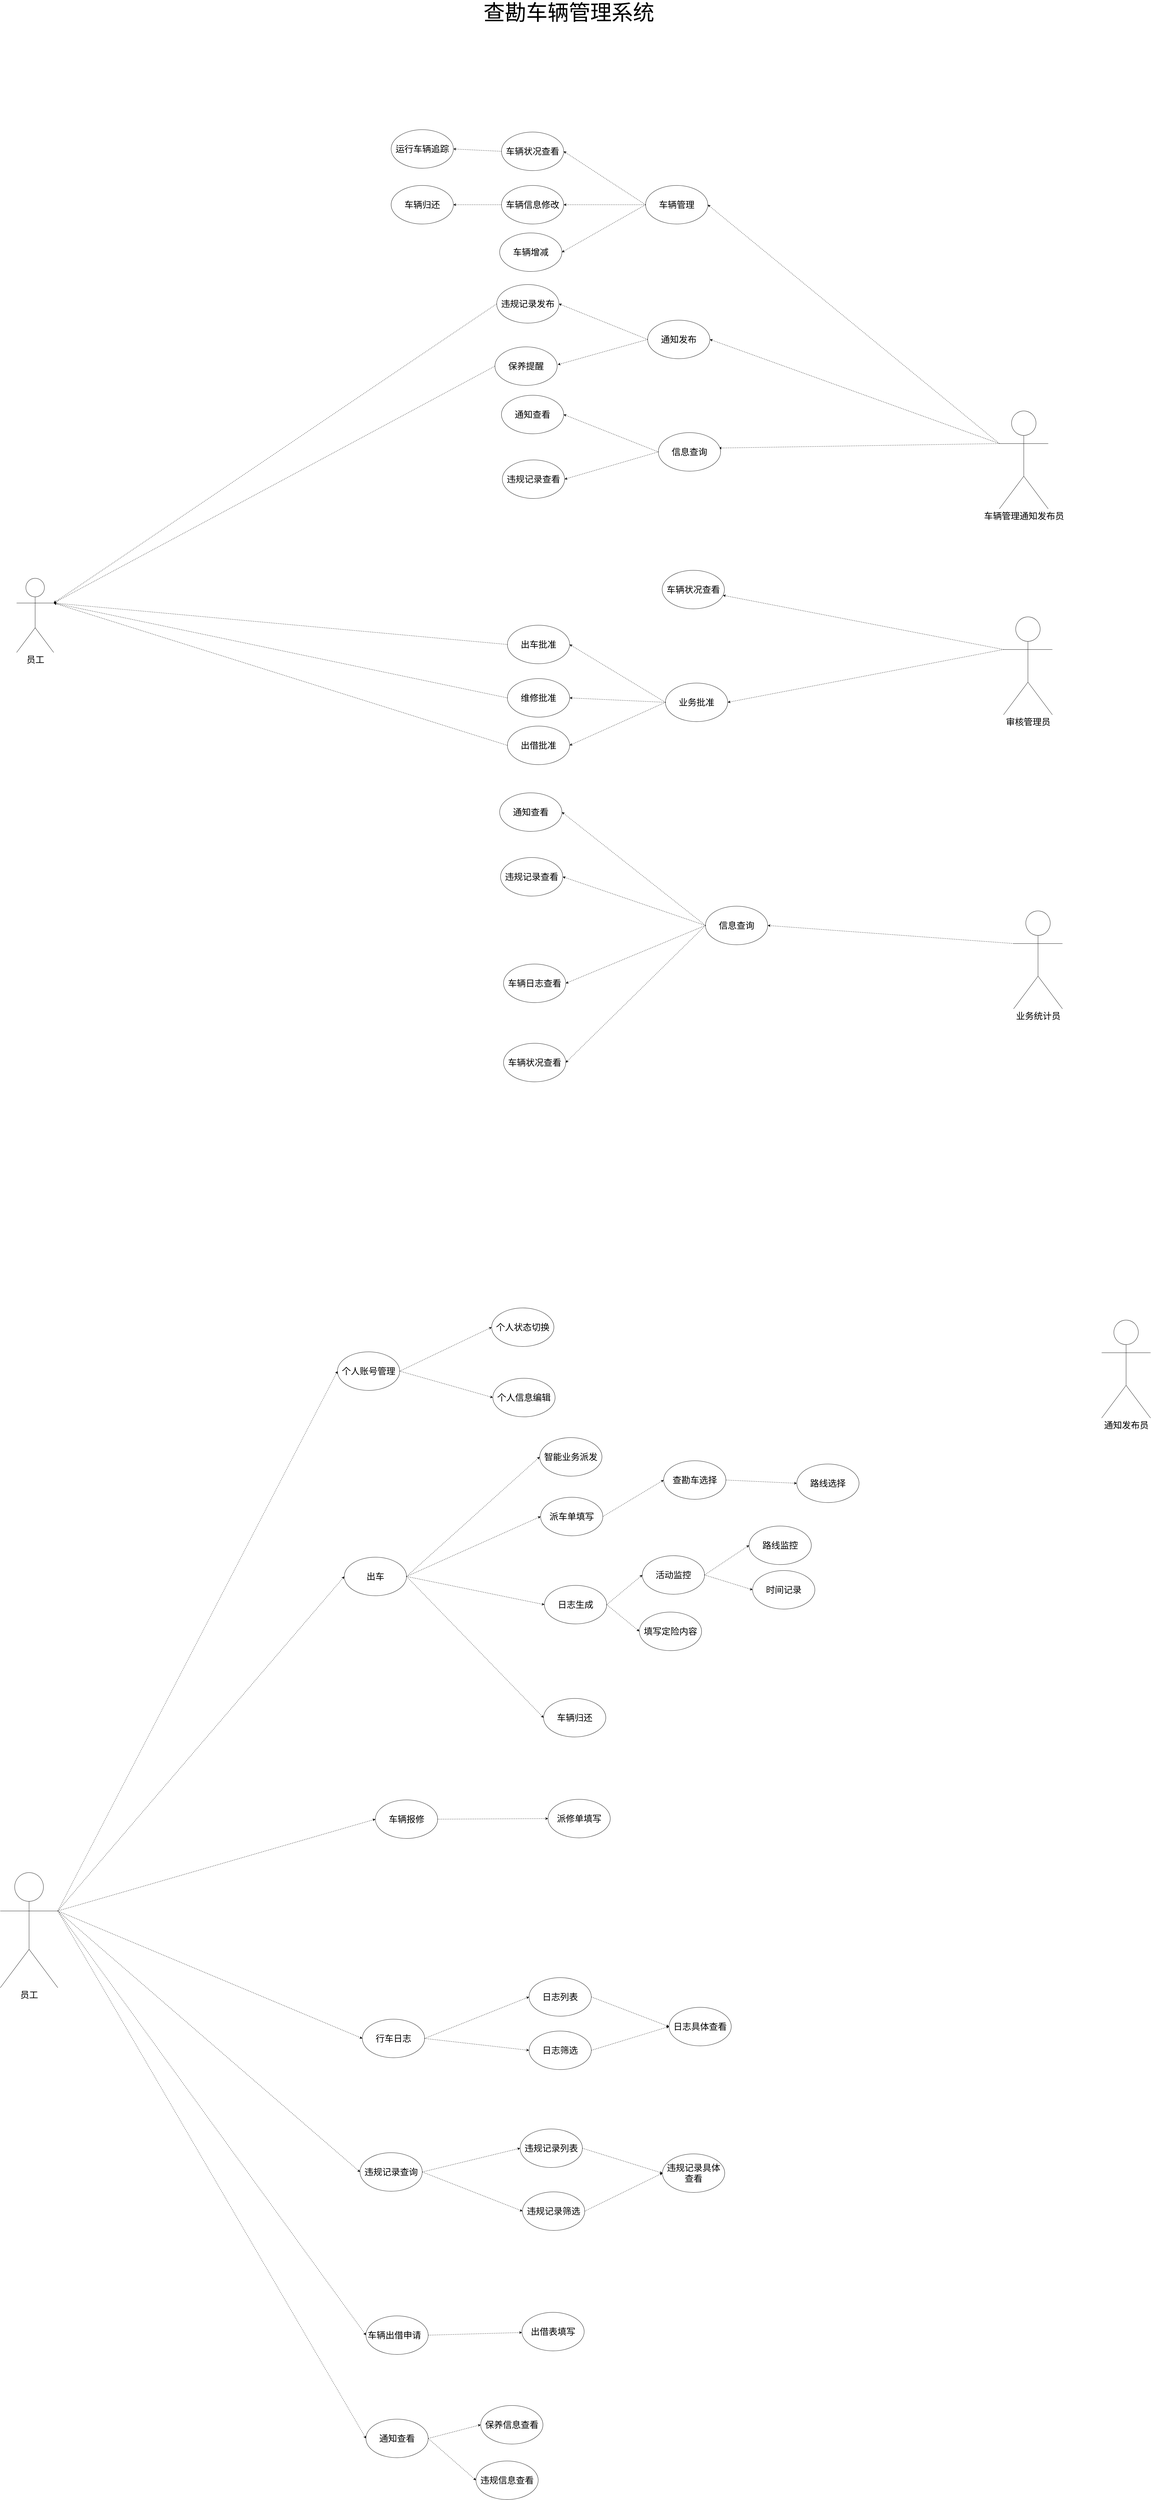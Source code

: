 <mxfile version="15.8.7" type="device"><diagram id="AefqvXw4kPY2xHrGlWsu" name="第 1 页"><mxGraphModel dx="9836" dy="5900" grid="0" gridSize="10" guides="1" tooltips="1" connect="1" arrows="1" fold="1" page="0" pageScale="1" pageWidth="827" pageHeight="1169" math="0" shadow="0"><root><mxCell id="0"/><mxCell id="1" parent="0"/><mxCell id="uO8q6Wdo7uk9rWbUg5Nj-2" value="&lt;font style=&quot;font-size: 30px;&quot;&gt;员工&lt;/font&gt;" style="shape=umlActor;verticalLabelPosition=bottom;verticalAlign=top;html=1;fontSize=30;" parent="1" vertex="1"><mxGeometry x="19" y="2154" width="125" height="250" as="geometry"/></mxCell><mxCell id="uO8q6Wdo7uk9rWbUg5Nj-3" value="&lt;font style=&quot;font-size: 72px&quot;&gt;查勘车辆管理系统&lt;/font&gt;" style="text;html=1;resizable=0;autosize=1;align=center;verticalAlign=middle;points=[];fillColor=none;strokeColor=none;rounded=0;fontSize=30;" parent="1" vertex="1"><mxGeometry x="1588" y="221" width="586" height="54" as="geometry"/></mxCell><mxCell id="uO8q6Wdo7uk9rWbUg5Nj-77" style="edgeStyle=none;rounded=0;orthogonalLoop=1;jettySize=auto;html=1;exitX=1;exitY=0.5;exitDx=0;exitDy=0;entryX=0;entryY=0.5;entryDx=0;entryDy=0;dashed=1;fontSize=30;" parent="1" source="uO8q6Wdo7uk9rWbUg5Nj-4" target="uO8q6Wdo7uk9rWbUg5Nj-21" edge="1"><mxGeometry relative="1" as="geometry"/></mxCell><mxCell id="uO8q6Wdo7uk9rWbUg5Nj-78" style="edgeStyle=none;rounded=0;orthogonalLoop=1;jettySize=auto;html=1;exitX=1;exitY=0.5;exitDx=0;exitDy=0;entryX=0;entryY=0.5;entryDx=0;entryDy=0;dashed=1;fontSize=30;" parent="1" source="uO8q6Wdo7uk9rWbUg5Nj-4" target="uO8q6Wdo7uk9rWbUg5Nj-32" edge="1"><mxGeometry relative="1" as="geometry"/></mxCell><mxCell id="uO8q6Wdo7uk9rWbUg5Nj-86" style="edgeStyle=none;rounded=0;orthogonalLoop=1;jettySize=auto;html=1;exitX=1;exitY=0.5;exitDx=0;exitDy=0;entryX=0;entryY=0.5;entryDx=0;entryDy=0;dashed=1;fontSize=30;" parent="1" source="uO8q6Wdo7uk9rWbUg5Nj-4" target="uO8q6Wdo7uk9rWbUg5Nj-24" edge="1"><mxGeometry relative="1" as="geometry"><mxPoint x="1792" y="6003" as="targetPoint"/></mxGeometry></mxCell><mxCell id="uO8q6Wdo7uk9rWbUg5Nj-115" style="edgeStyle=none;rounded=0;orthogonalLoop=1;jettySize=auto;html=1;exitX=1;exitY=0.5;exitDx=0;exitDy=0;entryX=0;entryY=0.5;entryDx=0;entryDy=0;dashed=1;fontSize=70;" parent="1" source="uO8q6Wdo7uk9rWbUg5Nj-4" target="uO8q6Wdo7uk9rWbUg5Nj-114" edge="1"><mxGeometry relative="1" as="geometry"/></mxCell><mxCell id="uO8q6Wdo7uk9rWbUg5Nj-4" value="&lt;font style=&quot;font-size: 30px;&quot;&gt;出车&lt;/font&gt;" style="ellipse;whiteSpace=wrap;html=1;fontSize=30;" parent="1" vertex="1"><mxGeometry x="1124" y="5453" width="210" height="130" as="geometry"/></mxCell><mxCell id="uO8q6Wdo7uk9rWbUg5Nj-68" style="edgeStyle=none;rounded=0;orthogonalLoop=1;jettySize=auto;html=1;exitX=0;exitY=0.333;exitDx=0;exitDy=0;exitPerimeter=0;entryX=1;entryY=0.5;entryDx=0;entryDy=0;dashed=1;fontSize=30;" parent="1" source="uO8q6Wdo7uk9rWbUg5Nj-5" target="uO8q6Wdo7uk9rWbUg5Nj-14" edge="1"><mxGeometry relative="1" as="geometry"/></mxCell><mxCell id="PCIgIh8agnce-Jcg2lv6-7" style="edgeStyle=none;rounded=0;orthogonalLoop=1;jettySize=auto;html=1;exitX=0;exitY=0.333;exitDx=0;exitDy=0;exitPerimeter=0;entryX=1;entryY=0.5;entryDx=0;entryDy=0;dashed=1;fontSize=30;" edge="1" parent="1" source="uO8q6Wdo7uk9rWbUg5Nj-5" target="uO8q6Wdo7uk9rWbUg5Nj-18"><mxGeometry relative="1" as="geometry"/></mxCell><mxCell id="PCIgIh8agnce-Jcg2lv6-8" style="edgeStyle=none;rounded=0;orthogonalLoop=1;jettySize=auto;html=1;exitX=0;exitY=0.333;exitDx=0;exitDy=0;exitPerimeter=0;dashed=1;fontSize=30;entryX=0.972;entryY=0.4;entryDx=0;entryDy=0;entryPerimeter=0;" edge="1" parent="1" source="uO8q6Wdo7uk9rWbUg5Nj-5" target="uO8q6Wdo7uk9rWbUg5Nj-50"><mxGeometry relative="1" as="geometry"><mxPoint x="2387.143" y="1710.0" as="targetPoint"/></mxGeometry></mxCell><mxCell id="uO8q6Wdo7uk9rWbUg5Nj-5" value="&lt;font style=&quot;font-size: 30px&quot;&gt;车辆管理通知发布员&lt;/font&gt;" style="shape=umlActor;verticalLabelPosition=bottom;verticalAlign=top;html=1;fontSize=30;" parent="1" vertex="1"><mxGeometry x="3333" y="1590" width="165" height="330" as="geometry"/></mxCell><mxCell id="uO8q6Wdo7uk9rWbUg5Nj-87" style="edgeStyle=none;rounded=0;orthogonalLoop=1;jettySize=auto;html=1;exitX=1;exitY=0.5;exitDx=0;exitDy=0;entryX=0;entryY=0.5;entryDx=0;entryDy=0;dashed=1;fontSize=30;" parent="1" source="uO8q6Wdo7uk9rWbUg5Nj-6" target="uO8q6Wdo7uk9rWbUg5Nj-30" edge="1"><mxGeometry relative="1" as="geometry"/></mxCell><mxCell id="uO8q6Wdo7uk9rWbUg5Nj-6" value="&lt;span style=&quot;font-size: 30px;&quot;&gt;车辆报修&lt;/span&gt;" style="ellipse;whiteSpace=wrap;html=1;fontSize=30;" parent="1" vertex="1"><mxGeometry x="1229" y="6271" width="210" height="130" as="geometry"/></mxCell><mxCell id="uO8q6Wdo7uk9rWbUg5Nj-88" style="edgeStyle=none;rounded=0;orthogonalLoop=1;jettySize=auto;html=1;exitX=1;exitY=0.5;exitDx=0;exitDy=0;entryX=0;entryY=0.5;entryDx=0;entryDy=0;dashed=1;fontSize=30;" parent="1" source="uO8q6Wdo7uk9rWbUg5Nj-7" target="uO8q6Wdo7uk9rWbUg5Nj-31" edge="1"><mxGeometry relative="1" as="geometry"/></mxCell><mxCell id="uO8q6Wdo7uk9rWbUg5Nj-89" style="edgeStyle=none;rounded=0;orthogonalLoop=1;jettySize=auto;html=1;exitX=1;exitY=0.5;exitDx=0;exitDy=0;entryX=0;entryY=0.5;entryDx=0;entryDy=0;dashed=1;fontSize=30;" parent="1" source="uO8q6Wdo7uk9rWbUg5Nj-7" target="uO8q6Wdo7uk9rWbUg5Nj-40" edge="1"><mxGeometry relative="1" as="geometry"/></mxCell><mxCell id="uO8q6Wdo7uk9rWbUg5Nj-7" value="&lt;span style=&quot;font-size: 30px;&quot;&gt;行车日志&lt;/span&gt;" style="ellipse;whiteSpace=wrap;html=1;fontSize=30;" parent="1" vertex="1"><mxGeometry x="1185" y="7010" width="210" height="130" as="geometry"/></mxCell><mxCell id="uO8q6Wdo7uk9rWbUg5Nj-92" style="edgeStyle=none;rounded=0;orthogonalLoop=1;jettySize=auto;html=1;exitX=1;exitY=0.5;exitDx=0;exitDy=0;entryX=0;entryY=0.5;entryDx=0;entryDy=0;dashed=1;fontSize=30;" parent="1" source="uO8q6Wdo7uk9rWbUg5Nj-8" target="uO8q6Wdo7uk9rWbUg5Nj-35" edge="1"><mxGeometry relative="1" as="geometry"/></mxCell><mxCell id="uO8q6Wdo7uk9rWbUg5Nj-93" style="edgeStyle=none;rounded=0;orthogonalLoop=1;jettySize=auto;html=1;exitX=1;exitY=0.5;exitDx=0;exitDy=0;entryX=0;entryY=0.5;entryDx=0;entryDy=0;dashed=1;fontSize=30;" parent="1" source="uO8q6Wdo7uk9rWbUg5Nj-8" target="uO8q6Wdo7uk9rWbUg5Nj-39" edge="1"><mxGeometry relative="1" as="geometry"/></mxCell><mxCell id="uO8q6Wdo7uk9rWbUg5Nj-8" value="&lt;span style=&quot;font-size: 30px;&quot;&gt;违规记录查询&lt;/span&gt;" style="ellipse;whiteSpace=wrap;html=1;fontSize=30;" parent="1" vertex="1"><mxGeometry x="1177" y="7460" width="210" height="130" as="geometry"/></mxCell><mxCell id="uO8q6Wdo7uk9rWbUg5Nj-96" style="edgeStyle=none;rounded=0;orthogonalLoop=1;jettySize=auto;html=1;exitX=1;exitY=0.5;exitDx=0;exitDy=0;dashed=1;fontSize=30;" parent="1" source="uO8q6Wdo7uk9rWbUg5Nj-9" target="uO8q6Wdo7uk9rWbUg5Nj-36" edge="1"><mxGeometry relative="1" as="geometry"/></mxCell><mxCell id="uO8q6Wdo7uk9rWbUg5Nj-9" value="&lt;span style=&quot;font-size: 30px&quot;&gt;车辆出借申请&lt;/span&gt;&lt;span style=&quot;color: rgba(0 , 0 , 0 , 0) ; font-family: monospace ; font-size: 30px&quot;&gt;%&lt;/span&gt;" style="ellipse;whiteSpace=wrap;html=1;fontSize=30;" parent="1" vertex="1"><mxGeometry x="1197" y="8010" width="210" height="130" as="geometry"/></mxCell><mxCell id="uO8q6Wdo7uk9rWbUg5Nj-119" style="edgeStyle=none;rounded=0;orthogonalLoop=1;jettySize=auto;html=1;exitX=1;exitY=0.5;exitDx=0;exitDy=0;entryX=0;entryY=0.5;entryDx=0;entryDy=0;dashed=1;fontSize=70;" parent="1" source="uO8q6Wdo7uk9rWbUg5Nj-10" target="uO8q6Wdo7uk9rWbUg5Nj-118" edge="1"><mxGeometry relative="1" as="geometry"/></mxCell><mxCell id="uO8q6Wdo7uk9rWbUg5Nj-120" style="edgeStyle=none;rounded=0;orthogonalLoop=1;jettySize=auto;html=1;exitX=1;exitY=0.5;exitDx=0;exitDy=0;entryX=0;entryY=0.5;entryDx=0;entryDy=0;dashed=1;fontSize=70;" parent="1" source="uO8q6Wdo7uk9rWbUg5Nj-10" target="uO8q6Wdo7uk9rWbUg5Nj-117" edge="1"><mxGeometry relative="1" as="geometry"/></mxCell><mxCell id="uO8q6Wdo7uk9rWbUg5Nj-10" value="&lt;span style=&quot;font-size: 30px;&quot;&gt;通知查看&lt;/span&gt;" style="ellipse;whiteSpace=wrap;html=1;fontSize=30;" parent="1" vertex="1"><mxGeometry x="1197" y="8358" width="210" height="130" as="geometry"/></mxCell><mxCell id="uO8q6Wdo7uk9rWbUg5Nj-72" style="edgeStyle=none;rounded=0;orthogonalLoop=1;jettySize=auto;html=1;exitX=0;exitY=0.5;exitDx=0;exitDy=0;entryX=1;entryY=0.333;entryDx=0;entryDy=0;entryPerimeter=0;dashed=1;fontSize=30;" parent="1" source="uO8q6Wdo7uk9rWbUg5Nj-11" target="uO8q6Wdo7uk9rWbUg5Nj-2" edge="1"><mxGeometry relative="1" as="geometry"/></mxCell><mxCell id="uO8q6Wdo7uk9rWbUg5Nj-11" value="&lt;span style=&quot;font-size: 30px;&quot;&gt;出车批准&lt;/span&gt;" style="ellipse;whiteSpace=wrap;html=1;fontSize=30;" parent="1" vertex="1"><mxGeometry x="1674" y="2312" width="210" height="130" as="geometry"/></mxCell><mxCell id="uO8q6Wdo7uk9rWbUg5Nj-97" style="edgeStyle=none;rounded=0;orthogonalLoop=1;jettySize=auto;html=1;exitX=1;exitY=0.333;exitDx=0;exitDy=0;exitPerimeter=0;entryX=0;entryY=0.5;entryDx=0;entryDy=0;dashed=1;fontSize=30;" parent="1" source="uO8q6Wdo7uk9rWbUg5Nj-13" target="uO8q6Wdo7uk9rWbUg5Nj-4" edge="1"><mxGeometry relative="1" as="geometry"/></mxCell><mxCell id="uO8q6Wdo7uk9rWbUg5Nj-98" style="edgeStyle=none;rounded=0;orthogonalLoop=1;jettySize=auto;html=1;exitX=1;exitY=0.333;exitDx=0;exitDy=0;exitPerimeter=0;entryX=0;entryY=0.5;entryDx=0;entryDy=0;dashed=1;fontSize=30;" parent="1" source="uO8q6Wdo7uk9rWbUg5Nj-13" target="uO8q6Wdo7uk9rWbUg5Nj-6" edge="1"><mxGeometry relative="1" as="geometry"/></mxCell><mxCell id="uO8q6Wdo7uk9rWbUg5Nj-99" style="edgeStyle=none;rounded=0;orthogonalLoop=1;jettySize=auto;html=1;exitX=1;exitY=0.333;exitDx=0;exitDy=0;exitPerimeter=0;entryX=0;entryY=0.5;entryDx=0;entryDy=0;dashed=1;fontSize=30;" parent="1" source="uO8q6Wdo7uk9rWbUg5Nj-13" target="uO8q6Wdo7uk9rWbUg5Nj-7" edge="1"><mxGeometry relative="1" as="geometry"/></mxCell><mxCell id="uO8q6Wdo7uk9rWbUg5Nj-100" style="edgeStyle=none;rounded=0;orthogonalLoop=1;jettySize=auto;html=1;exitX=1;exitY=0.333;exitDx=0;exitDy=0;exitPerimeter=0;entryX=0;entryY=0.5;entryDx=0;entryDy=0;dashed=1;fontSize=30;" parent="1" source="uO8q6Wdo7uk9rWbUg5Nj-13" target="uO8q6Wdo7uk9rWbUg5Nj-8" edge="1"><mxGeometry relative="1" as="geometry"/></mxCell><mxCell id="uO8q6Wdo7uk9rWbUg5Nj-101" style="edgeStyle=none;rounded=0;orthogonalLoop=1;jettySize=auto;html=1;exitX=1;exitY=0.333;exitDx=0;exitDy=0;exitPerimeter=0;entryX=0;entryY=0.5;entryDx=0;entryDy=0;dashed=1;fontSize=30;" parent="1" source="uO8q6Wdo7uk9rWbUg5Nj-13" target="uO8q6Wdo7uk9rWbUg5Nj-9" edge="1"><mxGeometry relative="1" as="geometry"/></mxCell><mxCell id="uO8q6Wdo7uk9rWbUg5Nj-102" style="edgeStyle=none;rounded=0;orthogonalLoop=1;jettySize=auto;html=1;exitX=1;exitY=0.333;exitDx=0;exitDy=0;exitPerimeter=0;entryX=0;entryY=0.5;entryDx=0;entryDy=0;dashed=1;fontSize=30;" parent="1" source="uO8q6Wdo7uk9rWbUg5Nj-13" target="uO8q6Wdo7uk9rWbUg5Nj-10" edge="1"><mxGeometry relative="1" as="geometry"/></mxCell><mxCell id="uO8q6Wdo7uk9rWbUg5Nj-110" style="edgeStyle=none;rounded=0;orthogonalLoop=1;jettySize=auto;html=1;exitX=1;exitY=0.333;exitDx=0;exitDy=0;exitPerimeter=0;entryX=0;entryY=0.5;entryDx=0;entryDy=0;dashed=1;fontSize=70;" parent="1" source="uO8q6Wdo7uk9rWbUg5Nj-13" target="uO8q6Wdo7uk9rWbUg5Nj-108" edge="1"><mxGeometry relative="1" as="geometry"/></mxCell><mxCell id="uO8q6Wdo7uk9rWbUg5Nj-13" value="&lt;font style=&quot;font-size: 30px;&quot;&gt;员工&lt;/font&gt;" style="shape=umlActor;verticalLabelPosition=bottom;verticalAlign=top;html=1;fontSize=30;" parent="1" vertex="1"><mxGeometry x="-36" y="6516" width="194" height="388" as="geometry"/></mxCell><mxCell id="uO8q6Wdo7uk9rWbUg5Nj-55" style="rounded=0;orthogonalLoop=1;jettySize=auto;html=1;exitX=0;exitY=0.5;exitDx=0;exitDy=0;entryX=1;entryY=0.5;entryDx=0;entryDy=0;dashed=1;fontSize=30;" parent="1" source="uO8q6Wdo7uk9rWbUg5Nj-14" target="uO8q6Wdo7uk9rWbUg5Nj-45" edge="1"><mxGeometry relative="1" as="geometry"/></mxCell><mxCell id="uO8q6Wdo7uk9rWbUg5Nj-57" style="edgeStyle=none;rounded=0;orthogonalLoop=1;jettySize=auto;html=1;exitX=0;exitY=0.5;exitDx=0;exitDy=0;entryX=1;entryY=0.5;entryDx=0;entryDy=0;dashed=1;fontSize=30;" parent="1" source="uO8q6Wdo7uk9rWbUg5Nj-14" target="uO8q6Wdo7uk9rWbUg5Nj-46" edge="1"><mxGeometry relative="1" as="geometry"/></mxCell><mxCell id="uO8q6Wdo7uk9rWbUg5Nj-58" style="edgeStyle=none;rounded=0;orthogonalLoop=1;jettySize=auto;html=1;exitX=0;exitY=0.5;exitDx=0;exitDy=0;entryX=1;entryY=0.5;entryDx=0;entryDy=0;dashed=1;fontSize=30;" parent="1" source="uO8q6Wdo7uk9rWbUg5Nj-14" target="uO8q6Wdo7uk9rWbUg5Nj-47" edge="1"><mxGeometry relative="1" as="geometry"/></mxCell><mxCell id="uO8q6Wdo7uk9rWbUg5Nj-14" value="&lt;span style=&quot;font-size: 30px;&quot;&gt;车辆管理&lt;/span&gt;" style="ellipse;whiteSpace=wrap;html=1;fontSize=30;" parent="1" vertex="1"><mxGeometry x="2140" y="830" width="210" height="130" as="geometry"/></mxCell><mxCell id="uO8q6Wdo7uk9rWbUg5Nj-73" style="edgeStyle=none;rounded=0;orthogonalLoop=1;jettySize=auto;html=1;exitX=0;exitY=0.5;exitDx=0;exitDy=0;entryX=1;entryY=0.333;entryDx=0;entryDy=0;entryPerimeter=0;dashed=1;fontSize=30;" parent="1" source="uO8q6Wdo7uk9rWbUg5Nj-15" target="uO8q6Wdo7uk9rWbUg5Nj-2" edge="1"><mxGeometry relative="1" as="geometry"/></mxCell><mxCell id="uO8q6Wdo7uk9rWbUg5Nj-15" value="&lt;span style=&quot;font-size: 30px;&quot;&gt;维修批准&lt;/span&gt;" style="ellipse;whiteSpace=wrap;html=1;fontSize=30;" parent="1" vertex="1"><mxGeometry x="1674" y="2492" width="210" height="130" as="geometry"/></mxCell><mxCell id="uO8q6Wdo7uk9rWbUg5Nj-16" value="&lt;span style=&quot;font-size: 30px;&quot;&gt;车辆日志查看&lt;/span&gt;" style="ellipse;whiteSpace=wrap;html=1;fontSize=30;" parent="1" vertex="1"><mxGeometry x="1661" y="3454" width="210" height="130" as="geometry"/></mxCell><mxCell id="uO8q6Wdo7uk9rWbUg5Nj-17" value="&lt;span style=&quot;font-size: 30px;&quot;&gt;违规记录查看&lt;/span&gt;" style="ellipse;whiteSpace=wrap;html=1;fontSize=30;" parent="1" vertex="1"><mxGeometry x="1657" y="1755" width="210" height="130" as="geometry"/></mxCell><mxCell id="uO8q6Wdo7uk9rWbUg5Nj-62" style="edgeStyle=none;rounded=0;orthogonalLoop=1;jettySize=auto;html=1;exitX=0;exitY=0.5;exitDx=0;exitDy=0;entryX=1;entryY=0.5;entryDx=0;entryDy=0;dashed=1;fontSize=30;" parent="1" source="uO8q6Wdo7uk9rWbUg5Nj-18" target="uO8q6Wdo7uk9rWbUg5Nj-51" edge="1"><mxGeometry relative="1" as="geometry"/></mxCell><mxCell id="uO8q6Wdo7uk9rWbUg5Nj-63" style="edgeStyle=none;rounded=0;orthogonalLoop=1;jettySize=auto;html=1;exitX=0;exitY=0.5;exitDx=0;exitDy=0;dashed=1;fontSize=30;" parent="1" source="uO8q6Wdo7uk9rWbUg5Nj-18" edge="1"><mxGeometry relative="1" as="geometry"><mxPoint x="1844" y="1434" as="targetPoint"/></mxGeometry></mxCell><mxCell id="uO8q6Wdo7uk9rWbUg5Nj-18" value="&lt;span style=&quot;font-size: 30px;&quot;&gt;通知发布&lt;/span&gt;" style="ellipse;whiteSpace=wrap;html=1;fontSize=30;" parent="1" vertex="1"><mxGeometry x="2147" y="1284" width="210" height="130" as="geometry"/></mxCell><mxCell id="uO8q6Wdo7uk9rWbUg5Nj-74" style="edgeStyle=none;rounded=0;orthogonalLoop=1;jettySize=auto;html=1;exitX=0;exitY=0.5;exitDx=0;exitDy=0;entryX=1;entryY=0.333;entryDx=0;entryDy=0;entryPerimeter=0;dashed=1;fontSize=30;" parent="1" source="uO8q6Wdo7uk9rWbUg5Nj-19" target="uO8q6Wdo7uk9rWbUg5Nj-2" edge="1"><mxGeometry relative="1" as="geometry"/></mxCell><mxCell id="uO8q6Wdo7uk9rWbUg5Nj-19" value="&lt;span style=&quot;font-size: 30px;&quot;&gt;出借批准&lt;/span&gt;" style="ellipse;whiteSpace=wrap;html=1;fontSize=30;" parent="1" vertex="1"><mxGeometry x="1674" y="2652" width="210" height="130" as="geometry"/></mxCell><mxCell id="uO8q6Wdo7uk9rWbUg5Nj-79" style="edgeStyle=none;rounded=0;orthogonalLoop=1;jettySize=auto;html=1;exitX=1;exitY=0.5;exitDx=0;exitDy=0;entryX=0;entryY=0.5;entryDx=0;entryDy=0;dashed=1;fontSize=30;" parent="1" source="uO8q6Wdo7uk9rWbUg5Nj-21" target="uO8q6Wdo7uk9rWbUg5Nj-22" edge="1"><mxGeometry relative="1" as="geometry"><mxPoint x="2149.0" y="4979.0" as="targetPoint"/></mxGeometry></mxCell><mxCell id="uO8q6Wdo7uk9rWbUg5Nj-21" value="&lt;font style=&quot;font-size: 30px;&quot;&gt;派车单填写&lt;/font&gt;" style="ellipse;whiteSpace=wrap;html=1;fontSize=30;" parent="1" vertex="1"><mxGeometry x="1786" y="5251" width="210" height="130" as="geometry"/></mxCell><mxCell id="blywXijYz2_gsY_kcDW_-5" style="edgeStyle=none;rounded=0;orthogonalLoop=1;jettySize=auto;html=1;exitX=1;exitY=0.5;exitDx=0;exitDy=0;entryX=0;entryY=0.5;entryDx=0;entryDy=0;dashed=1;fontSize=30;" parent="1" source="uO8q6Wdo7uk9rWbUg5Nj-22" target="uO8q6Wdo7uk9rWbUg5Nj-23" edge="1"><mxGeometry relative="1" as="geometry"/></mxCell><mxCell id="uO8q6Wdo7uk9rWbUg5Nj-22" value="&lt;span style=&quot;font-size: 30px;&quot;&gt;查勘车选择&lt;/span&gt;" style="ellipse;whiteSpace=wrap;html=1;fontSize=30;" parent="1" vertex="1"><mxGeometry x="2201" y="5128" width="210" height="130" as="geometry"/></mxCell><mxCell id="uO8q6Wdo7uk9rWbUg5Nj-23" value="&lt;span style=&quot;font-size: 30px;&quot;&gt;路线选择&lt;/span&gt;" style="ellipse;whiteSpace=wrap;html=1;fontSize=30;" parent="1" vertex="1"><mxGeometry x="2650" y="5139" width="210" height="130" as="geometry"/></mxCell><mxCell id="uO8q6Wdo7uk9rWbUg5Nj-24" value="&lt;span style=&quot;font-size: 30px;&quot;&gt;车辆归还&lt;/span&gt;" style="ellipse;whiteSpace=wrap;html=1;fontSize=30;" parent="1" vertex="1"><mxGeometry x="1796" y="5929" width="210" height="130" as="geometry"/></mxCell><mxCell id="uO8q6Wdo7uk9rWbUg5Nj-83" style="edgeStyle=none;rounded=0;orthogonalLoop=1;jettySize=auto;html=1;exitX=1;exitY=0.5;exitDx=0;exitDy=0;entryX=0;entryY=0.5;entryDx=0;entryDy=0;dashed=1;fontSize=30;" parent="1" source="uO8q6Wdo7uk9rWbUg5Nj-25" target="uO8q6Wdo7uk9rWbUg5Nj-26" edge="1"><mxGeometry relative="1" as="geometry"/></mxCell><mxCell id="uO8q6Wdo7uk9rWbUg5Nj-84" style="edgeStyle=none;rounded=0;orthogonalLoop=1;jettySize=auto;html=1;exitX=1;exitY=0.5;exitDx=0;exitDy=0;entryX=0;entryY=0.5;entryDx=0;entryDy=0;dashed=1;fontSize=30;" parent="1" source="uO8q6Wdo7uk9rWbUg5Nj-25" target="uO8q6Wdo7uk9rWbUg5Nj-29" edge="1"><mxGeometry relative="1" as="geometry"/></mxCell><mxCell id="uO8q6Wdo7uk9rWbUg5Nj-25" value="&lt;font style=&quot;font-size: 30px;&quot;&gt;活动监控&lt;/font&gt;" style="ellipse;whiteSpace=wrap;html=1;fontSize=30;" parent="1" vertex="1"><mxGeometry x="2129" y="5448" width="210" height="130" as="geometry"/></mxCell><mxCell id="uO8q6Wdo7uk9rWbUg5Nj-26" value="&lt;font style=&quot;font-size: 30px;&quot;&gt;路线监控&lt;/font&gt;" style="ellipse;whiteSpace=wrap;html=1;fontSize=30;" parent="1" vertex="1"><mxGeometry x="2489" y="5348" width="210" height="130" as="geometry"/></mxCell><mxCell id="uO8q6Wdo7uk9rWbUg5Nj-27" value="&lt;span style=&quot;font-size: 30px;&quot;&gt;填写定险内容&lt;/span&gt;" style="ellipse;whiteSpace=wrap;html=1;fontSize=30;" parent="1" vertex="1"><mxGeometry x="2119" y="5638" width="210" height="130" as="geometry"/></mxCell><mxCell id="uO8q6Wdo7uk9rWbUg5Nj-29" value="&lt;span style=&quot;font-size: 30px;&quot;&gt;时间记录&lt;/span&gt;" style="ellipse;whiteSpace=wrap;html=1;fontSize=30;" parent="1" vertex="1"><mxGeometry x="2501" y="5498" width="210" height="130" as="geometry"/></mxCell><mxCell id="uO8q6Wdo7uk9rWbUg5Nj-30" value="&lt;span style=&quot;font-size: 30px;&quot;&gt;派修单填写&lt;/span&gt;" style="ellipse;whiteSpace=wrap;html=1;fontSize=30;" parent="1" vertex="1"><mxGeometry x="1811" y="6269" width="210" height="130" as="geometry"/></mxCell><mxCell id="uO8q6Wdo7uk9rWbUg5Nj-90" style="edgeStyle=none;rounded=0;orthogonalLoop=1;jettySize=auto;html=1;exitX=1;exitY=0.5;exitDx=0;exitDy=0;entryX=0;entryY=0.5;entryDx=0;entryDy=0;dashed=1;fontSize=30;" parent="1" source="uO8q6Wdo7uk9rWbUg5Nj-31" target="uO8q6Wdo7uk9rWbUg5Nj-38" edge="1"><mxGeometry relative="1" as="geometry"/></mxCell><mxCell id="uO8q6Wdo7uk9rWbUg5Nj-31" value="&lt;span style=&quot;font-size: 30px;&quot;&gt;日志列表&lt;/span&gt;" style="ellipse;whiteSpace=wrap;html=1;fontSize=30;" parent="1" vertex="1"><mxGeometry x="1747" y="6870" width="210" height="130" as="geometry"/></mxCell><mxCell id="uO8q6Wdo7uk9rWbUg5Nj-81" style="edgeStyle=none;rounded=0;orthogonalLoop=1;jettySize=auto;html=1;exitX=1;exitY=0.5;exitDx=0;exitDy=0;entryX=0;entryY=0.5;entryDx=0;entryDy=0;dashed=1;fontSize=30;" parent="1" source="uO8q6Wdo7uk9rWbUg5Nj-32" target="uO8q6Wdo7uk9rWbUg5Nj-25" edge="1"><mxGeometry relative="1" as="geometry"/></mxCell><mxCell id="uO8q6Wdo7uk9rWbUg5Nj-82" style="edgeStyle=none;rounded=0;orthogonalLoop=1;jettySize=auto;html=1;exitX=1;exitY=0.5;exitDx=0;exitDy=0;entryX=0;entryY=0.5;entryDx=0;entryDy=0;dashed=1;fontSize=30;" parent="1" source="uO8q6Wdo7uk9rWbUg5Nj-32" target="uO8q6Wdo7uk9rWbUg5Nj-27" edge="1"><mxGeometry relative="1" as="geometry"/></mxCell><mxCell id="uO8q6Wdo7uk9rWbUg5Nj-32" value="&lt;font style=&quot;font-size: 30px;&quot;&gt;日志生成&lt;/font&gt;" style="ellipse;whiteSpace=wrap;html=1;fontSize=30;" parent="1" vertex="1"><mxGeometry x="1799" y="5548" width="210" height="130" as="geometry"/></mxCell><mxCell id="uO8q6Wdo7uk9rWbUg5Nj-94" style="edgeStyle=none;rounded=0;orthogonalLoop=1;jettySize=auto;html=1;exitX=1;exitY=0.5;exitDx=0;exitDy=0;entryX=0;entryY=0.5;entryDx=0;entryDy=0;dashed=1;fontSize=30;" parent="1" source="uO8q6Wdo7uk9rWbUg5Nj-35" target="uO8q6Wdo7uk9rWbUg5Nj-37" edge="1"><mxGeometry relative="1" as="geometry"/></mxCell><mxCell id="uO8q6Wdo7uk9rWbUg5Nj-35" value="&lt;span style=&quot;font-size: 30px;&quot;&gt;违规记录列表&lt;/span&gt;" style="ellipse;whiteSpace=wrap;html=1;fontSize=30;" parent="1" vertex="1"><mxGeometry x="1717" y="7380" width="210" height="130" as="geometry"/></mxCell><mxCell id="uO8q6Wdo7uk9rWbUg5Nj-36" value="&lt;span style=&quot;font-size: 30px;&quot;&gt;出借表填写&lt;/span&gt;" style="ellipse;whiteSpace=wrap;html=1;fontSize=30;" parent="1" vertex="1"><mxGeometry x="1723" y="7998" width="210" height="130" as="geometry"/></mxCell><mxCell id="uO8q6Wdo7uk9rWbUg5Nj-37" value="&lt;span style=&quot;font-size: 30px;&quot;&gt;违规记录具体查看&lt;/span&gt;" style="ellipse;whiteSpace=wrap;html=1;fontSize=30;" parent="1" vertex="1"><mxGeometry x="2197" y="7464" width="210" height="130" as="geometry"/></mxCell><mxCell id="uO8q6Wdo7uk9rWbUg5Nj-38" value="&lt;span style=&quot;font-size: 30px;&quot;&gt;日志具体查看&lt;/span&gt;" style="ellipse;whiteSpace=wrap;html=1;fontSize=30;" parent="1" vertex="1"><mxGeometry x="2219" y="6970" width="210" height="130" as="geometry"/></mxCell><mxCell id="uO8q6Wdo7uk9rWbUg5Nj-95" style="edgeStyle=none;rounded=0;orthogonalLoop=1;jettySize=auto;html=1;exitX=1;exitY=0.5;exitDx=0;exitDy=0;entryX=0;entryY=0.5;entryDx=0;entryDy=0;dashed=1;fontSize=30;" parent="1" source="uO8q6Wdo7uk9rWbUg5Nj-39" target="uO8q6Wdo7uk9rWbUg5Nj-37" edge="1"><mxGeometry relative="1" as="geometry"/></mxCell><mxCell id="uO8q6Wdo7uk9rWbUg5Nj-39" value="&lt;span style=&quot;font-size: 30px;&quot;&gt;违规记录筛选&lt;/span&gt;" style="ellipse;whiteSpace=wrap;html=1;fontSize=30;" parent="1" vertex="1"><mxGeometry x="1725" y="7592" width="210" height="130" as="geometry"/></mxCell><mxCell id="uO8q6Wdo7uk9rWbUg5Nj-91" style="edgeStyle=none;rounded=0;orthogonalLoop=1;jettySize=auto;html=1;exitX=1;exitY=0.5;exitDx=0;exitDy=0;entryX=0;entryY=0.5;entryDx=0;entryDy=0;dashed=1;fontSize=30;" parent="1" source="uO8q6Wdo7uk9rWbUg5Nj-40" target="uO8q6Wdo7uk9rWbUg5Nj-38" edge="1"><mxGeometry relative="1" as="geometry"/></mxCell><mxCell id="uO8q6Wdo7uk9rWbUg5Nj-40" value="&lt;span style=&quot;font-size: 30px;&quot;&gt;日志筛选&lt;/span&gt;" style="ellipse;whiteSpace=wrap;html=1;fontSize=30;" parent="1" vertex="1"><mxGeometry x="1747" y="7050" width="210" height="130" as="geometry"/></mxCell><mxCell id="uO8q6Wdo7uk9rWbUg5Nj-124" style="edgeStyle=none;rounded=0;orthogonalLoop=1;jettySize=auto;html=1;exitX=0;exitY=0.5;exitDx=0;exitDy=0;entryX=1;entryY=0.5;entryDx=0;entryDy=0;dashed=1;fontSize=70;" parent="1" source="uO8q6Wdo7uk9rWbUg5Nj-45" target="uO8q6Wdo7uk9rWbUg5Nj-123" edge="1"><mxGeometry relative="1" as="geometry"/></mxCell><mxCell id="uO8q6Wdo7uk9rWbUg5Nj-45" value="&lt;span style=&quot;font-size: 30px;&quot;&gt;车辆状况查看&lt;/span&gt;" style="ellipse;whiteSpace=wrap;html=1;fontSize=30;" parent="1" vertex="1"><mxGeometry x="1654" y="650" width="210" height="130" as="geometry"/></mxCell><mxCell id="uO8q6Wdo7uk9rWbUg5Nj-122" style="edgeStyle=none;rounded=0;orthogonalLoop=1;jettySize=auto;html=1;exitX=0;exitY=0.5;exitDx=0;exitDy=0;entryX=1;entryY=0.5;entryDx=0;entryDy=0;dashed=1;fontSize=70;" parent="1" source="uO8q6Wdo7uk9rWbUg5Nj-46" target="uO8q6Wdo7uk9rWbUg5Nj-121" edge="1"><mxGeometry relative="1" as="geometry"/></mxCell><mxCell id="uO8q6Wdo7uk9rWbUg5Nj-46" value="&lt;span style=&quot;font-size: 30px;&quot;&gt;车辆信息修改&lt;/span&gt;" style="ellipse;whiteSpace=wrap;html=1;fontSize=30;" parent="1" vertex="1"><mxGeometry x="1654" y="830" width="210" height="130" as="geometry"/></mxCell><mxCell id="uO8q6Wdo7uk9rWbUg5Nj-47" value="&lt;span style=&quot;font-size: 30px&quot;&gt;车辆增减&lt;/span&gt;" style="ellipse;whiteSpace=wrap;html=1;fontSize=30;" parent="1" vertex="1"><mxGeometry x="1648" y="990" width="210" height="130" as="geometry"/></mxCell><mxCell id="uO8q6Wdo7uk9rWbUg5Nj-59" style="edgeStyle=none;rounded=0;orthogonalLoop=1;jettySize=auto;html=1;exitX=0;exitY=0.5;exitDx=0;exitDy=0;entryX=1;entryY=0.5;entryDx=0;entryDy=0;dashed=1;fontSize=30;" parent="1" source="uO8q6Wdo7uk9rWbUg5Nj-49" target="uO8q6Wdo7uk9rWbUg5Nj-11" edge="1"><mxGeometry relative="1" as="geometry"/></mxCell><mxCell id="uO8q6Wdo7uk9rWbUg5Nj-60" style="edgeStyle=none;rounded=0;orthogonalLoop=1;jettySize=auto;html=1;exitX=0;exitY=0.5;exitDx=0;exitDy=0;entryX=1;entryY=0.5;entryDx=0;entryDy=0;dashed=1;fontSize=30;" parent="1" source="uO8q6Wdo7uk9rWbUg5Nj-49" target="uO8q6Wdo7uk9rWbUg5Nj-15" edge="1"><mxGeometry relative="1" as="geometry"/></mxCell><mxCell id="uO8q6Wdo7uk9rWbUg5Nj-61" style="edgeStyle=none;rounded=0;orthogonalLoop=1;jettySize=auto;html=1;exitX=0;exitY=0.5;exitDx=0;exitDy=0;entryX=1;entryY=0.5;entryDx=0;entryDy=0;dashed=1;fontSize=30;" parent="1" source="uO8q6Wdo7uk9rWbUg5Nj-49" target="uO8q6Wdo7uk9rWbUg5Nj-19" edge="1"><mxGeometry relative="1" as="geometry"/></mxCell><mxCell id="uO8q6Wdo7uk9rWbUg5Nj-49" value="&lt;span style=&quot;font-size: 30px;&quot;&gt;业务批准&lt;/span&gt;" style="ellipse;whiteSpace=wrap;html=1;fontSize=30;" parent="1" vertex="1"><mxGeometry x="2207" y="2507" width="210" height="130" as="geometry"/></mxCell><mxCell id="uO8q6Wdo7uk9rWbUg5Nj-65" style="edgeStyle=none;rounded=0;orthogonalLoop=1;jettySize=auto;html=1;exitX=0;exitY=0.5;exitDx=0;exitDy=0;entryX=1;entryY=0.5;entryDx=0;entryDy=0;dashed=1;fontSize=30;" parent="1" source="uO8q6Wdo7uk9rWbUg5Nj-50" target="uO8q6Wdo7uk9rWbUg5Nj-17" edge="1"><mxGeometry relative="1" as="geometry"/></mxCell><mxCell id="PCIgIh8agnce-Jcg2lv6-9" style="edgeStyle=none;rounded=0;orthogonalLoop=1;jettySize=auto;html=1;exitX=0;exitY=0.5;exitDx=0;exitDy=0;dashed=1;fontSize=30;entryX=1;entryY=0.5;entryDx=0;entryDy=0;" edge="1" parent="1" source="uO8q6Wdo7uk9rWbUg5Nj-50" target="PCIgIh8agnce-Jcg2lv6-10"><mxGeometry relative="1" as="geometry"><mxPoint x="1850.0" y="1620.857" as="targetPoint"/></mxGeometry></mxCell><mxCell id="uO8q6Wdo7uk9rWbUg5Nj-50" value="&lt;span style=&quot;font-size: 30px;&quot;&gt;信息查询&lt;/span&gt;" style="ellipse;whiteSpace=wrap;html=1;fontSize=30;" parent="1" vertex="1"><mxGeometry x="2183" y="1663" width="210" height="130" as="geometry"/></mxCell><mxCell id="uO8q6Wdo7uk9rWbUg5Nj-75" style="edgeStyle=none;rounded=0;orthogonalLoop=1;jettySize=auto;html=1;exitX=0;exitY=0.5;exitDx=0;exitDy=0;entryX=1;entryY=0.333;entryDx=0;entryDy=0;entryPerimeter=0;dashed=1;fontSize=30;" parent="1" source="uO8q6Wdo7uk9rWbUg5Nj-51" target="uO8q6Wdo7uk9rWbUg5Nj-2" edge="1"><mxGeometry relative="1" as="geometry"/></mxCell><mxCell id="uO8q6Wdo7uk9rWbUg5Nj-51" value="&lt;span style=&quot;font-size: 30px;&quot;&gt;违规记录发布&lt;/span&gt;" style="ellipse;whiteSpace=wrap;html=1;fontSize=30;" parent="1" vertex="1"><mxGeometry x="1638" y="1164" width="210" height="130" as="geometry"/></mxCell><mxCell id="uO8q6Wdo7uk9rWbUg5Nj-76" style="edgeStyle=none;rounded=0;orthogonalLoop=1;jettySize=auto;html=1;exitX=0;exitY=0.5;exitDx=0;exitDy=0;entryX=1;entryY=0.333;entryDx=0;entryDy=0;entryPerimeter=0;dashed=1;fontSize=30;" parent="1" source="uO8q6Wdo7uk9rWbUg5Nj-52" target="uO8q6Wdo7uk9rWbUg5Nj-2" edge="1"><mxGeometry relative="1" as="geometry"/></mxCell><mxCell id="uO8q6Wdo7uk9rWbUg5Nj-52" value="&lt;span style=&quot;font-size: 30px;&quot;&gt;保养提醒&lt;/span&gt;" style="ellipse;whiteSpace=wrap;html=1;fontSize=30;" parent="1" vertex="1"><mxGeometry x="1632" y="1374" width="210" height="130" as="geometry"/></mxCell><mxCell id="uO8q6Wdo7uk9rWbUg5Nj-107" value="&lt;span style=&quot;font-size: 30px;&quot;&gt;个人状态切换&lt;/span&gt;" style="ellipse;whiteSpace=wrap;html=1;fontSize=30;" parent="1" vertex="1"><mxGeometry x="1621" y="4613" width="210" height="130" as="geometry"/></mxCell><mxCell id="uO8q6Wdo7uk9rWbUg5Nj-109" style="edgeStyle=none;rounded=0;orthogonalLoop=1;jettySize=auto;html=1;exitX=1;exitY=0.5;exitDx=0;exitDy=0;entryX=0;entryY=0.5;entryDx=0;entryDy=0;dashed=1;fontSize=70;" parent="1" source="uO8q6Wdo7uk9rWbUg5Nj-108" target="uO8q6Wdo7uk9rWbUg5Nj-107" edge="1"><mxGeometry relative="1" as="geometry"/></mxCell><mxCell id="uO8q6Wdo7uk9rWbUg5Nj-112" style="edgeStyle=none;rounded=0;orthogonalLoop=1;jettySize=auto;html=1;exitX=1;exitY=0.5;exitDx=0;exitDy=0;entryX=0;entryY=0.5;entryDx=0;entryDy=0;dashed=1;fontSize=70;" parent="1" source="uO8q6Wdo7uk9rWbUg5Nj-108" target="uO8q6Wdo7uk9rWbUg5Nj-111" edge="1"><mxGeometry relative="1" as="geometry"/></mxCell><mxCell id="uO8q6Wdo7uk9rWbUg5Nj-108" value="&lt;span style=&quot;font-weight: normal&quot;&gt;个人账号管理&lt;/span&gt;" style="ellipse;whiteSpace=wrap;html=1;fontSize=30;fontStyle=1" parent="1" vertex="1"><mxGeometry x="1101" y="4761" width="210" height="130" as="geometry"/></mxCell><mxCell id="uO8q6Wdo7uk9rWbUg5Nj-111" value="&lt;span style=&quot;font-size: 30px&quot;&gt;个人信息编辑&lt;/span&gt;" style="ellipse;whiteSpace=wrap;html=1;fontSize=30;" parent="1" vertex="1"><mxGeometry x="1625" y="4850" width="210" height="130" as="geometry"/></mxCell><mxCell id="uO8q6Wdo7uk9rWbUg5Nj-114" value="&lt;span style=&quot;font-size: 30px&quot;&gt;智能业务派发&lt;/span&gt;" style="ellipse;whiteSpace=wrap;html=1;fontSize=30;" parent="1" vertex="1"><mxGeometry x="1783" y="5050" width="210" height="130" as="geometry"/></mxCell><mxCell id="uO8q6Wdo7uk9rWbUg5Nj-117" value="&lt;span style=&quot;font-size: 30px&quot;&gt;违规信息查看&lt;/span&gt;" style="ellipse;whiteSpace=wrap;html=1;fontSize=30;" parent="1" vertex="1"><mxGeometry x="1568" y="8499" width="210" height="130" as="geometry"/></mxCell><mxCell id="uO8q6Wdo7uk9rWbUg5Nj-118" value="保养信息查看" style="ellipse;whiteSpace=wrap;html=1;fontSize=30;" parent="1" vertex="1"><mxGeometry x="1584" y="8312" width="210" height="130" as="geometry"/></mxCell><mxCell id="uO8q6Wdo7uk9rWbUg5Nj-121" value="车辆归还" style="ellipse;whiteSpace=wrap;html=1;fontSize=30;" parent="1" vertex="1"><mxGeometry x="1282" y="830" width="210" height="130" as="geometry"/></mxCell><mxCell id="uO8q6Wdo7uk9rWbUg5Nj-123" value="&lt;span style=&quot;font-size: 30px&quot;&gt;运行车辆追踪&lt;/span&gt;" style="ellipse;whiteSpace=wrap;html=1;fontSize=30;" parent="1" vertex="1"><mxGeometry x="1282" y="642" width="210" height="130" as="geometry"/></mxCell><mxCell id="PCIgIh8agnce-Jcg2lv6-4" style="edgeStyle=none;rounded=0;orthogonalLoop=1;jettySize=auto;html=1;exitX=0;exitY=0.333;exitDx=0;exitDy=0;exitPerimeter=0;entryX=1;entryY=0.5;entryDx=0;entryDy=0;dashed=1;fontSize=30;" edge="1" parent="1" source="PCIgIh8agnce-Jcg2lv6-1" target="uO8q6Wdo7uk9rWbUg5Nj-49"><mxGeometry relative="1" as="geometry"/></mxCell><mxCell id="PCIgIh8agnce-Jcg2lv6-5" style="edgeStyle=none;rounded=0;orthogonalLoop=1;jettySize=auto;html=1;exitX=0;exitY=0.333;exitDx=0;exitDy=0;exitPerimeter=0;dashed=1;fontSize=30;" edge="1" parent="1" source="PCIgIh8agnce-Jcg2lv6-1" target="PCIgIh8agnce-Jcg2lv6-6"><mxGeometry relative="1" as="geometry"><mxPoint x="2497.333" y="2301.667" as="targetPoint"/></mxGeometry></mxCell><mxCell id="PCIgIh8agnce-Jcg2lv6-1" value="&lt;font style=&quot;font-size: 30px&quot;&gt;审核管理员&lt;br&gt;&lt;/font&gt;" style="shape=umlActor;verticalLabelPosition=bottom;verticalAlign=top;html=1;fontSize=30;" vertex="1" parent="1"><mxGeometry x="3347" y="2284" width="165" height="330" as="geometry"/></mxCell><mxCell id="PCIgIh8agnce-Jcg2lv6-2" value="&lt;font style=&quot;font-size: 30px&quot;&gt;通知发布员&lt;br&gt;&lt;/font&gt;" style="shape=umlActor;verticalLabelPosition=bottom;verticalAlign=top;html=1;fontSize=30;" vertex="1" parent="1"><mxGeometry x="3678" y="4654" width="165" height="330" as="geometry"/></mxCell><mxCell id="PCIgIh8agnce-Jcg2lv6-12" style="edgeStyle=none;rounded=0;orthogonalLoop=1;jettySize=auto;html=1;exitX=0;exitY=0.333;exitDx=0;exitDy=0;exitPerimeter=0;entryX=1;entryY=0.5;entryDx=0;entryDy=0;dashed=1;fontSize=30;" edge="1" parent="1" source="PCIgIh8agnce-Jcg2lv6-3" target="PCIgIh8agnce-Jcg2lv6-16"><mxGeometry relative="1" as="geometry"><mxPoint x="2422" y="3073" as="targetPoint"/></mxGeometry></mxCell><mxCell id="PCIgIh8agnce-Jcg2lv6-3" value="&lt;font style=&quot;font-size: 30px&quot;&gt;业务统计员&lt;br&gt;&lt;/font&gt;" style="shape=umlActor;verticalLabelPosition=bottom;verticalAlign=top;html=1;fontSize=30;" vertex="1" parent="1"><mxGeometry x="3381" y="3275" width="165" height="330" as="geometry"/></mxCell><mxCell id="PCIgIh8agnce-Jcg2lv6-6" value="&lt;span style=&quot;font-size: 30px;&quot;&gt;车辆状况查看&lt;/span&gt;" style="ellipse;whiteSpace=wrap;html=1;fontSize=30;" vertex="1" parent="1"><mxGeometry x="2196" y="2127" width="210" height="130" as="geometry"/></mxCell><mxCell id="PCIgIh8agnce-Jcg2lv6-10" value="&lt;span style=&quot;font-size: 30px&quot;&gt;通知查看&lt;/span&gt;" style="ellipse;whiteSpace=wrap;html=1;fontSize=30;" vertex="1" parent="1"><mxGeometry x="1654" y="1537" width="210" height="130" as="geometry"/></mxCell><mxCell id="PCIgIh8agnce-Jcg2lv6-13" value="&lt;span style=&quot;font-size: 30px;&quot;&gt;违规记录查看&lt;/span&gt;" style="ellipse;whiteSpace=wrap;html=1;fontSize=30;" vertex="1" parent="1"><mxGeometry x="1651" y="3095" width="210" height="130" as="geometry"/></mxCell><mxCell id="PCIgIh8agnce-Jcg2lv6-14" style="edgeStyle=none;rounded=0;orthogonalLoop=1;jettySize=auto;html=1;exitX=0;exitY=0.5;exitDx=0;exitDy=0;entryX=1;entryY=0.5;entryDx=0;entryDy=0;dashed=1;fontSize=30;" edge="1" parent="1" source="PCIgIh8agnce-Jcg2lv6-16" target="PCIgIh8agnce-Jcg2lv6-13"><mxGeometry relative="1" as="geometry"/></mxCell><mxCell id="PCIgIh8agnce-Jcg2lv6-15" style="edgeStyle=none;rounded=0;orthogonalLoop=1;jettySize=auto;html=1;exitX=0;exitY=0.5;exitDx=0;exitDy=0;dashed=1;fontSize=30;entryX=1;entryY=0.5;entryDx=0;entryDy=0;" edge="1" parent="1" source="PCIgIh8agnce-Jcg2lv6-16" target="PCIgIh8agnce-Jcg2lv6-17"><mxGeometry relative="1" as="geometry"><mxPoint x="1844.0" y="2960.857" as="targetPoint"/></mxGeometry></mxCell><mxCell id="PCIgIh8agnce-Jcg2lv6-19" style="edgeStyle=none;rounded=0;orthogonalLoop=1;jettySize=auto;html=1;exitX=0;exitY=0.5;exitDx=0;exitDy=0;entryX=1;entryY=0.5;entryDx=0;entryDy=0;dashed=1;fontSize=30;" edge="1" parent="1" source="PCIgIh8agnce-Jcg2lv6-16" target="uO8q6Wdo7uk9rWbUg5Nj-16"><mxGeometry relative="1" as="geometry"/></mxCell><mxCell id="PCIgIh8agnce-Jcg2lv6-20" style="edgeStyle=none;rounded=0;orthogonalLoop=1;jettySize=auto;html=1;exitX=0;exitY=0.5;exitDx=0;exitDy=0;entryX=1;entryY=0.5;entryDx=0;entryDy=0;dashed=1;fontSize=30;" edge="1" parent="1" source="PCIgIh8agnce-Jcg2lv6-16" target="PCIgIh8agnce-Jcg2lv6-18"><mxGeometry relative="1" as="geometry"/></mxCell><mxCell id="PCIgIh8agnce-Jcg2lv6-16" value="&lt;span style=&quot;font-size: 30px;&quot;&gt;信息查询&lt;/span&gt;" style="ellipse;whiteSpace=wrap;html=1;fontSize=30;" vertex="1" parent="1"><mxGeometry x="2342" y="3259" width="210" height="130" as="geometry"/></mxCell><mxCell id="PCIgIh8agnce-Jcg2lv6-17" value="&lt;span style=&quot;font-size: 30px&quot;&gt;通知查看&lt;/span&gt;" style="ellipse;whiteSpace=wrap;html=1;fontSize=30;" vertex="1" parent="1"><mxGeometry x="1648" y="2877" width="210" height="130" as="geometry"/></mxCell><mxCell id="PCIgIh8agnce-Jcg2lv6-18" value="&lt;span style=&quot;font-size: 30px;&quot;&gt;车辆状况查看&lt;/span&gt;" style="ellipse;whiteSpace=wrap;html=1;fontSize=30;" vertex="1" parent="1"><mxGeometry x="1661" y="3721" width="210" height="130" as="geometry"/></mxCell></root></mxGraphModel></diagram></mxfile>